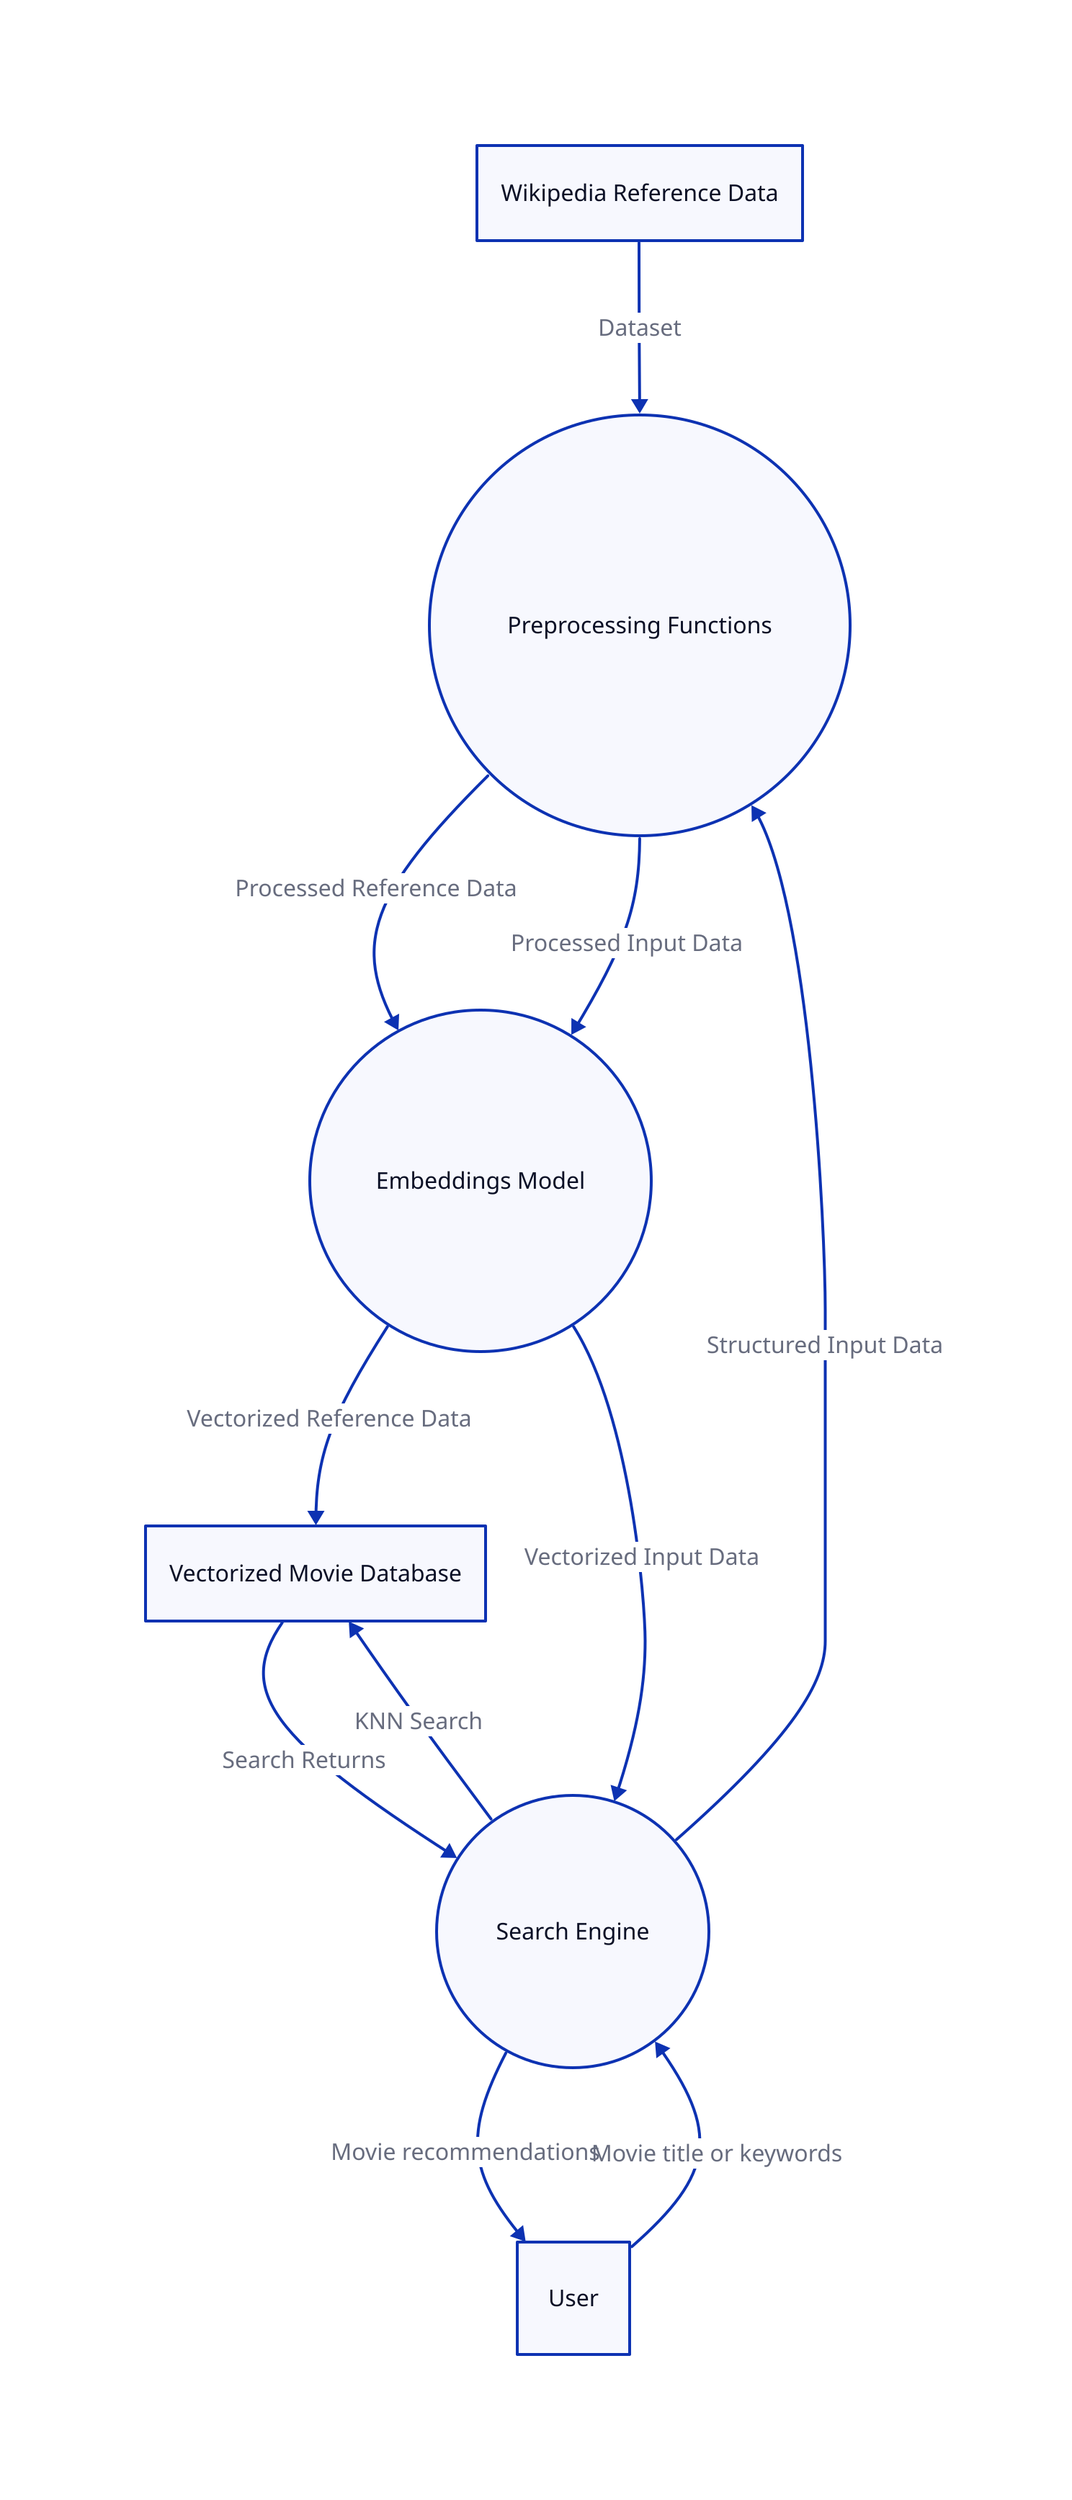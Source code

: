 direction: down
dataset: Wikipedia Reference Data
dataset.shape: rectangle
pp: Preprocessing Functions
pp.shape: circle
user: User
user.shape: square
se: Search Engine
se.shape: circle
em: Embeddings Model
em.shape: circle
vdb: Vectorized Movie Database
vdb.shape: rectangle
dataset -> pp: Dataset
pp -> em: Processed Reference Data
em -> vdb: Vectorized Reference Data
user -> se: Movie title or keywords
user <- se: Movie recommendations
se -> pp: Structured Input Data
pp -> em: Processed Input Data
se <- em: Vectorized Input Data
se -> vdb: KNN Search
se <- vdb: Search Returns
